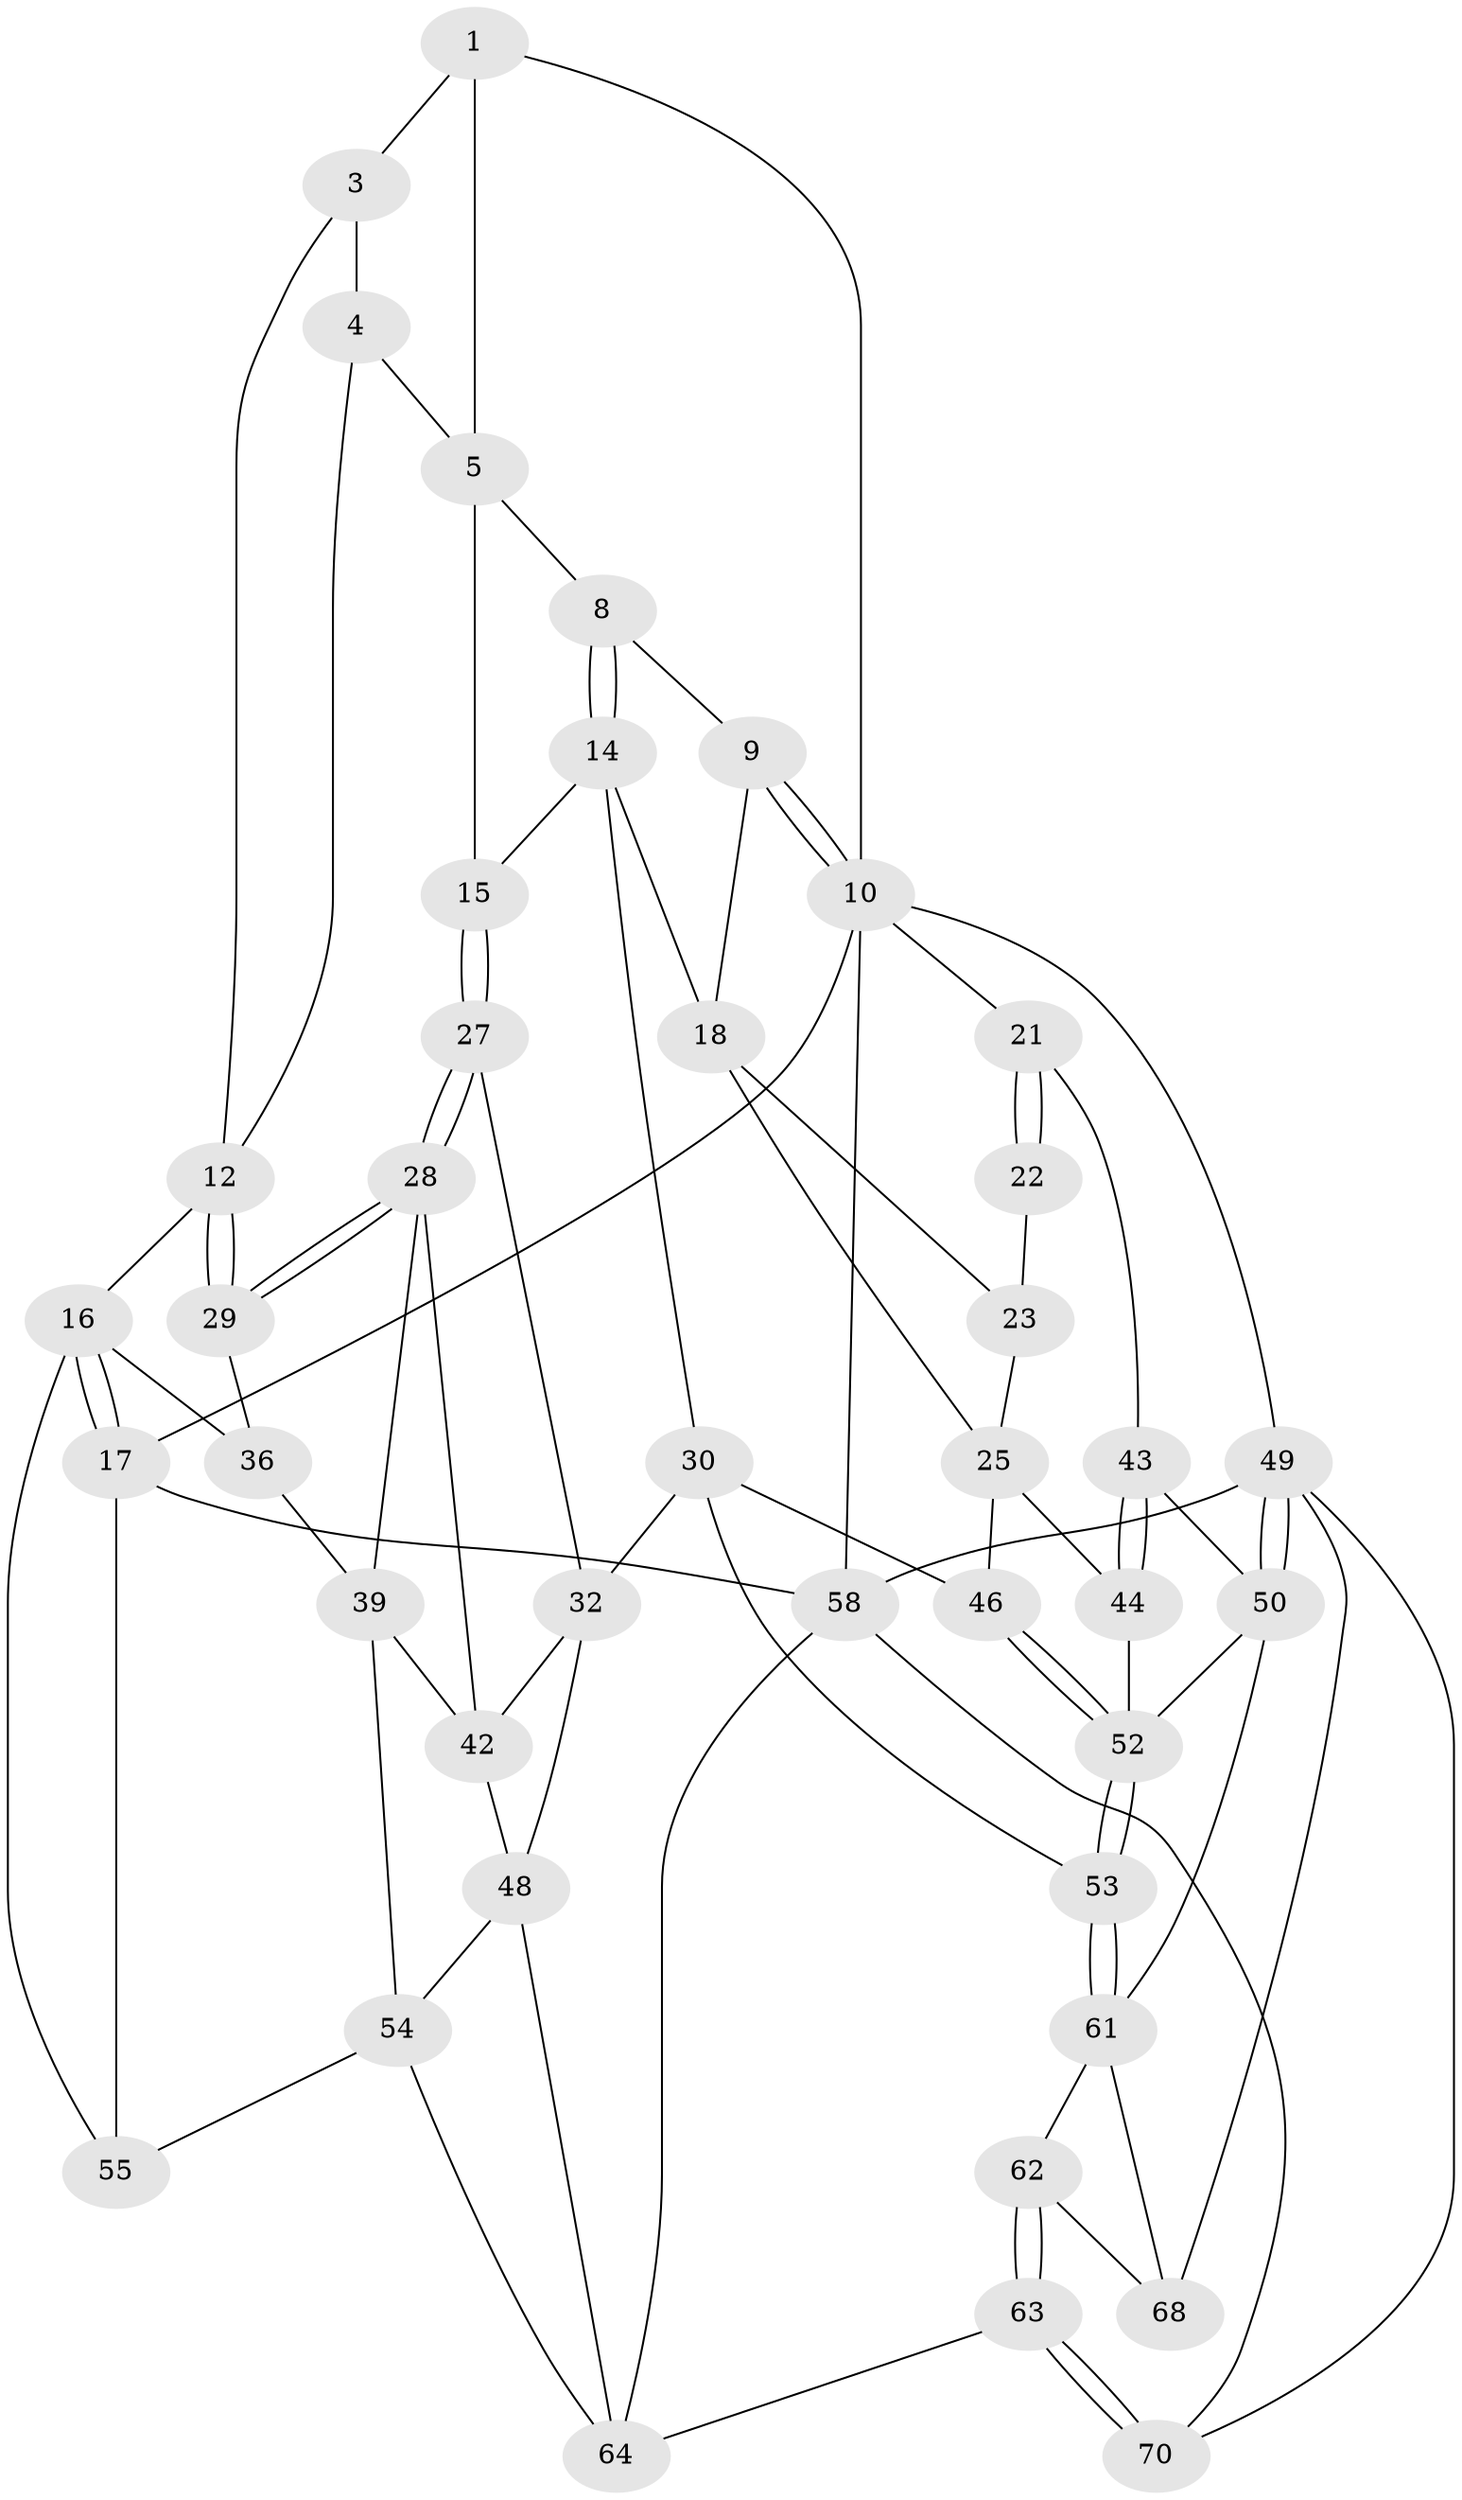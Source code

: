 // Generated by graph-tools (version 1.1) at 2025/52/02/27/25 19:52:43]
// undirected, 42 vertices, 90 edges
graph export_dot {
graph [start="1"]
  node [color=gray90,style=filled];
  1 [pos="+0.3571098890943041+0",super="+2"];
  3 [pos="+0.14053003733271885+0.05181645782178973"];
  4 [pos="+0.23229840845328442+0.07353869024915789",super="+7"];
  5 [pos="+0.47060596874115557+0",super="+6"];
  8 [pos="+0.8616680753353383+0"];
  9 [pos="+0.8910241506000485+0"];
  10 [pos="+1+0",super="+11"];
  12 [pos="+0.29850347281951195+0.20351063061687916",super="+13"];
  14 [pos="+0.5995000265317666+0.20050308510644663",super="+20"];
  15 [pos="+0.5443813627377827+0.18387968585504721"];
  16 [pos="+0.03763534237345165+0.25021648268025154",super="+37"];
  17 [pos="+0+0.22986457368607494",super="+57"];
  18 [pos="+0.840271197231753+0.030071007092247328",super="+19"];
  21 [pos="+1+0.02525667193829571",super="+34"];
  22 [pos="+0.9664613544125612+0.1927673130793",super="+26"];
  23 [pos="+0.9053781130467148+0.17263948898869438",super="+24"];
  25 [pos="+0.8833770707053508+0.29078515150033774",super="+45"];
  27 [pos="+0.48386447073127375+0.2950345035230087"];
  28 [pos="+0.3251552753679606+0.25011363336662656",super="+38"];
  29 [pos="+0.29949118632941374+0.21636253225439236",super="+35"];
  30 [pos="+0.6718153209854543+0.25857693035798374",super="+31"];
  32 [pos="+0.5496979284918402+0.48906841136939727",super="+33"];
  36 [pos="+0.1973808978040626+0.3118834559308946",super="+41"];
  39 [pos="+0.28163194087531523+0.43123775933997366",super="+40"];
  42 [pos="+0.38763669993407296+0.3515513499531549",super="+47"];
  43 [pos="+1+0.49696698552347945"];
  44 [pos="+0.8792544667108945+0.3501335407776201"];
  46 [pos="+0.8130097472924451+0.3544323649910626"];
  48 [pos="+0.5161457895966585+0.4932511372281115",super="+59"];
  49 [pos="+1+1",super="+69"];
  50 [pos="+1+0.8607635133243592",super="+51"];
  52 [pos="+0.6702026336897159+0.5423747359557664",super="+56"];
  53 [pos="+0.6535855049131158+0.5470317775628338"];
  54 [pos="+0.19099018411274052+0.5736724349889031",super="+60"];
  55 [pos="+0.17994109037764036+0.5703271520601169"];
  58 [pos="+0+1",super="+67"];
  61 [pos="+0.6481538192977142+0.6632484921188253",super="+65"];
  62 [pos="+0.5824788540064817+0.795441822480735"];
  63 [pos="+0.5405636811203808+0.835663658362519"];
  64 [pos="+0.5009014227711047+0.8221134669687663",super="+66"];
  68 [pos="+0.7251503578268061+0.8448466163156715"];
  70 [pos="+0.5594839827720364+1"];
  1 -- 5;
  1 -- 10;
  1 -- 3;
  3 -- 4;
  3 -- 12;
  4 -- 12;
  4 -- 5;
  5 -- 8;
  5 -- 15;
  8 -- 9;
  8 -- 14;
  8 -- 14;
  9 -- 10;
  9 -- 10;
  9 -- 18;
  10 -- 21;
  10 -- 49;
  10 -- 17;
  10 -- 58;
  12 -- 29;
  12 -- 29;
  12 -- 16;
  14 -- 15;
  14 -- 18;
  14 -- 30;
  15 -- 27;
  15 -- 27;
  16 -- 17;
  16 -- 17;
  16 -- 36;
  16 -- 55;
  17 -- 58;
  17 -- 55;
  18 -- 23;
  18 -- 25;
  21 -- 22 [weight=2];
  21 -- 22;
  21 -- 43;
  22 -- 23 [weight=2];
  23 -- 25;
  25 -- 44;
  25 -- 46;
  27 -- 28;
  27 -- 28;
  27 -- 32;
  28 -- 29;
  28 -- 29;
  28 -- 42;
  28 -- 39;
  29 -- 36 [weight=2];
  30 -- 46;
  30 -- 32;
  30 -- 53;
  32 -- 48;
  32 -- 42;
  36 -- 39;
  39 -- 54;
  39 -- 42;
  42 -- 48;
  43 -- 44;
  43 -- 44;
  43 -- 50;
  44 -- 52;
  46 -- 52;
  46 -- 52;
  48 -- 64;
  48 -- 54;
  49 -- 50;
  49 -- 50;
  49 -- 58;
  49 -- 68;
  49 -- 70;
  50 -- 61;
  50 -- 52;
  52 -- 53;
  52 -- 53;
  53 -- 61;
  53 -- 61;
  54 -- 55;
  54 -- 64;
  58 -- 64;
  58 -- 70;
  61 -- 62;
  61 -- 68;
  62 -- 63;
  62 -- 63;
  62 -- 68;
  63 -- 64;
  63 -- 70;
  63 -- 70;
}
